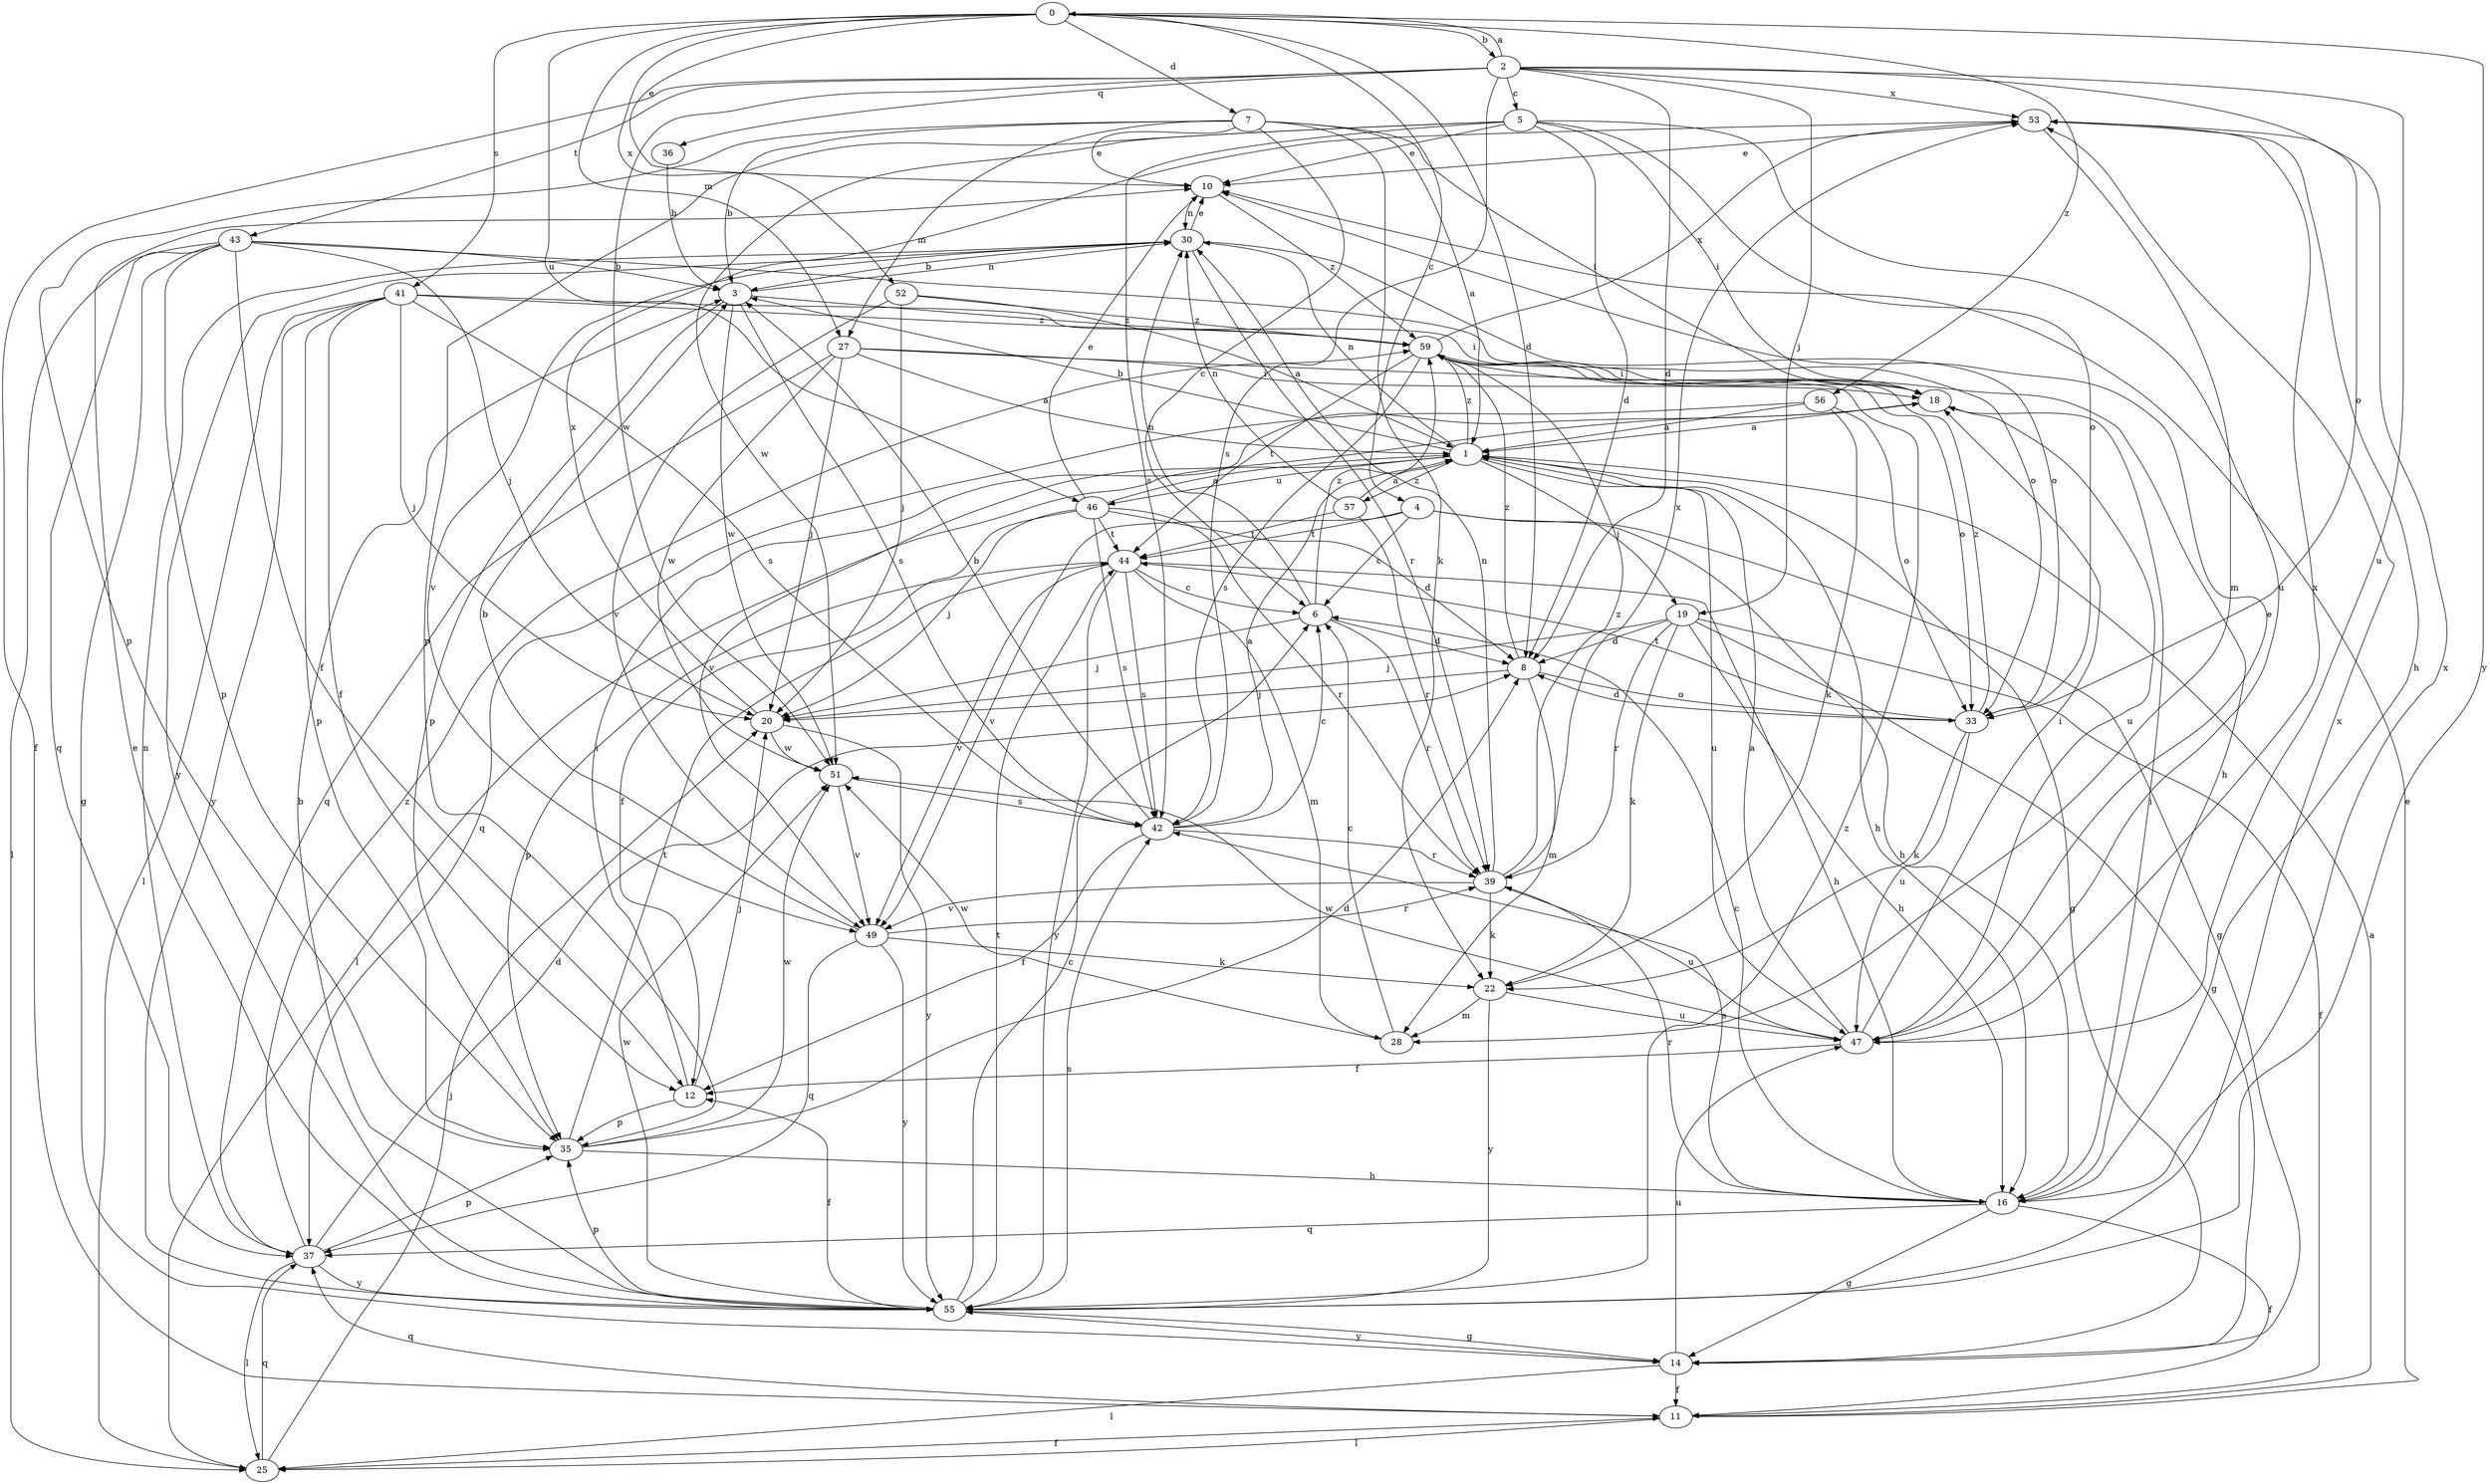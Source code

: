strict digraph  {
0;
1;
2;
3;
4;
5;
6;
7;
8;
10;
11;
12;
14;
16;
18;
19;
20;
22;
25;
27;
28;
30;
33;
35;
36;
37;
39;
41;
42;
43;
44;
46;
47;
49;
51;
52;
53;
55;
56;
57;
59;
0 -> 2  [label=b];
0 -> 4  [label=c];
0 -> 7  [label=d];
0 -> 8  [label=d];
0 -> 10  [label=e];
0 -> 27  [label=m];
0 -> 41  [label=s];
0 -> 46  [label=u];
0 -> 52  [label=x];
0 -> 55  [label=y];
0 -> 56  [label=z];
1 -> 3  [label=b];
1 -> 14  [label=g];
1 -> 16  [label=h];
1 -> 19  [label=j];
1 -> 25  [label=l];
1 -> 30  [label=n];
1 -> 46  [label=u];
1 -> 47  [label=u];
1 -> 57  [label=z];
1 -> 59  [label=z];
2 -> 0  [label=a];
2 -> 5  [label=c];
2 -> 8  [label=d];
2 -> 11  [label=f];
2 -> 19  [label=j];
2 -> 33  [label=o];
2 -> 36  [label=q];
2 -> 42  [label=s];
2 -> 43  [label=t];
2 -> 47  [label=u];
2 -> 51  [label=w];
2 -> 53  [label=x];
3 -> 30  [label=n];
3 -> 35  [label=p];
3 -> 42  [label=s];
3 -> 51  [label=w];
3 -> 59  [label=z];
4 -> 6  [label=c];
4 -> 14  [label=g];
4 -> 16  [label=h];
4 -> 44  [label=t];
4 -> 49  [label=v];
5 -> 8  [label=d];
5 -> 10  [label=e];
5 -> 18  [label=i];
5 -> 33  [label=o];
5 -> 35  [label=p];
5 -> 42  [label=s];
5 -> 47  [label=u];
5 -> 51  [label=w];
6 -> 8  [label=d];
6 -> 20  [label=j];
6 -> 30  [label=n];
6 -> 39  [label=r];
6 -> 59  [label=z];
7 -> 1  [label=a];
7 -> 3  [label=b];
7 -> 6  [label=c];
7 -> 10  [label=e];
7 -> 18  [label=i];
7 -> 22  [label=k];
7 -> 27  [label=m];
7 -> 35  [label=p];
8 -> 20  [label=j];
8 -> 28  [label=m];
8 -> 33  [label=o];
8 -> 59  [label=z];
10 -> 30  [label=n];
10 -> 59  [label=z];
11 -> 1  [label=a];
11 -> 10  [label=e];
11 -> 25  [label=l];
11 -> 37  [label=q];
12 -> 18  [label=i];
12 -> 20  [label=j];
12 -> 35  [label=p];
14 -> 11  [label=f];
14 -> 25  [label=l];
14 -> 47  [label=u];
14 -> 55  [label=y];
16 -> 6  [label=c];
16 -> 11  [label=f];
16 -> 14  [label=g];
16 -> 18  [label=i];
16 -> 37  [label=q];
16 -> 39  [label=r];
16 -> 42  [label=s];
16 -> 53  [label=x];
18 -> 1  [label=a];
18 -> 47  [label=u];
18 -> 49  [label=v];
19 -> 8  [label=d];
19 -> 11  [label=f];
19 -> 14  [label=g];
19 -> 16  [label=h];
19 -> 20  [label=j];
19 -> 22  [label=k];
19 -> 39  [label=r];
20 -> 51  [label=w];
20 -> 53  [label=x];
20 -> 55  [label=y];
22 -> 28  [label=m];
22 -> 47  [label=u];
22 -> 55  [label=y];
25 -> 11  [label=f];
25 -> 20  [label=j];
25 -> 37  [label=q];
27 -> 1  [label=a];
27 -> 16  [label=h];
27 -> 18  [label=i];
27 -> 20  [label=j];
27 -> 37  [label=q];
27 -> 51  [label=w];
28 -> 6  [label=c];
28 -> 51  [label=w];
30 -> 3  [label=b];
30 -> 10  [label=e];
30 -> 33  [label=o];
30 -> 39  [label=r];
30 -> 49  [label=v];
30 -> 55  [label=y];
33 -> 8  [label=d];
33 -> 22  [label=k];
33 -> 44  [label=t];
33 -> 47  [label=u];
33 -> 59  [label=z];
35 -> 8  [label=d];
35 -> 16  [label=h];
35 -> 44  [label=t];
35 -> 51  [label=w];
36 -> 3  [label=b];
37 -> 8  [label=d];
37 -> 25  [label=l];
37 -> 30  [label=n];
37 -> 35  [label=p];
37 -> 55  [label=y];
37 -> 59  [label=z];
39 -> 22  [label=k];
39 -> 30  [label=n];
39 -> 47  [label=u];
39 -> 49  [label=v];
39 -> 53  [label=x];
39 -> 59  [label=z];
41 -> 12  [label=f];
41 -> 18  [label=i];
41 -> 20  [label=j];
41 -> 25  [label=l];
41 -> 35  [label=p];
41 -> 42  [label=s];
41 -> 55  [label=y];
41 -> 59  [label=z];
42 -> 1  [label=a];
42 -> 3  [label=b];
42 -> 6  [label=c];
42 -> 12  [label=f];
42 -> 39  [label=r];
43 -> 3  [label=b];
43 -> 12  [label=f];
43 -> 14  [label=g];
43 -> 20  [label=j];
43 -> 25  [label=l];
43 -> 33  [label=o];
43 -> 35  [label=p];
43 -> 37  [label=q];
44 -> 6  [label=c];
44 -> 16  [label=h];
44 -> 28  [label=m];
44 -> 35  [label=p];
44 -> 42  [label=s];
44 -> 49  [label=v];
44 -> 55  [label=y];
46 -> 1  [label=a];
46 -> 8  [label=d];
46 -> 10  [label=e];
46 -> 12  [label=f];
46 -> 20  [label=j];
46 -> 39  [label=r];
46 -> 42  [label=s];
46 -> 44  [label=t];
47 -> 1  [label=a];
47 -> 10  [label=e];
47 -> 12  [label=f];
47 -> 18  [label=i];
47 -> 51  [label=w];
47 -> 53  [label=x];
49 -> 3  [label=b];
49 -> 22  [label=k];
49 -> 37  [label=q];
49 -> 39  [label=r];
49 -> 55  [label=y];
51 -> 42  [label=s];
51 -> 49  [label=v];
52 -> 1  [label=a];
52 -> 20  [label=j];
52 -> 49  [label=v];
52 -> 59  [label=z];
53 -> 10  [label=e];
53 -> 16  [label=h];
53 -> 28  [label=m];
55 -> 3  [label=b];
55 -> 6  [label=c];
55 -> 10  [label=e];
55 -> 12  [label=f];
55 -> 14  [label=g];
55 -> 35  [label=p];
55 -> 42  [label=s];
55 -> 44  [label=t];
55 -> 51  [label=w];
55 -> 53  [label=x];
55 -> 59  [label=z];
56 -> 1  [label=a];
56 -> 22  [label=k];
56 -> 33  [label=o];
56 -> 37  [label=q];
57 -> 1  [label=a];
57 -> 30  [label=n];
57 -> 39  [label=r];
57 -> 44  [label=t];
59 -> 18  [label=i];
59 -> 33  [label=o];
59 -> 42  [label=s];
59 -> 44  [label=t];
59 -> 53  [label=x];
}
